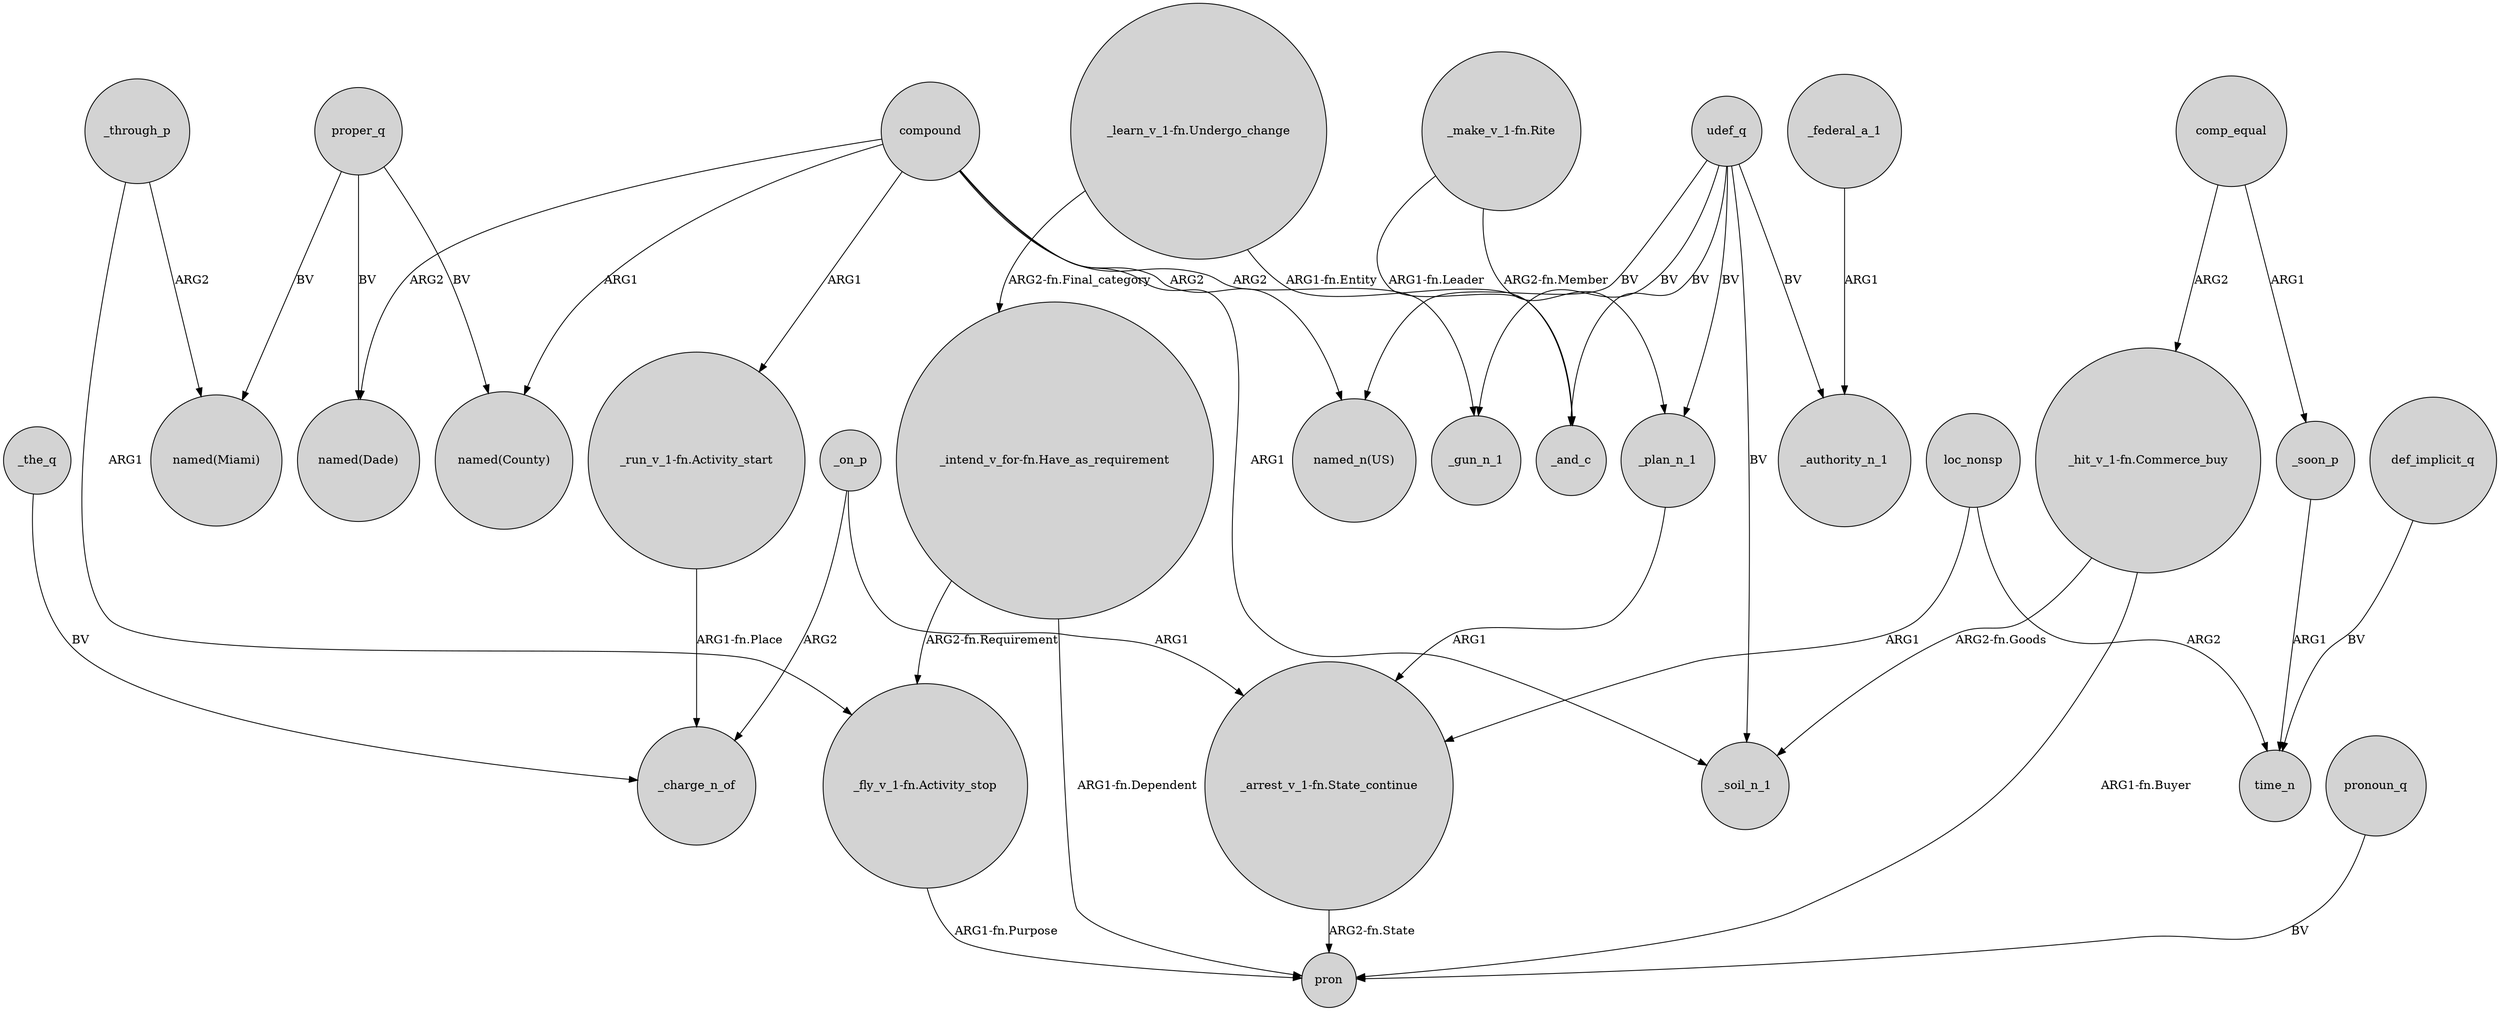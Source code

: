 digraph {
	node [shape=circle style=filled]
	proper_q -> "named(Miami)" [label=BV]
	"_hit_v_1-fn.Commerce_buy" -> pron [label="ARG1-fn.Buyer"]
	udef_q -> _authority_n_1 [label=BV]
	_federal_a_1 -> _authority_n_1 [label=ARG1]
	comp_equal -> "_hit_v_1-fn.Commerce_buy" [label=ARG2]
	_the_q -> _charge_n_of [label=BV]
	compound -> "_run_v_1-fn.Activity_start" [label=ARG1]
	_through_p -> "named(Miami)" [label=ARG2]
	_on_p -> _charge_n_of [label=ARG2]
	"_learn_v_1-fn.Undergo_change" -> "_intend_v_for-fn.Have_as_requirement" [label="ARG2-fn.Final_category"]
	_on_p -> "_arrest_v_1-fn.State_continue" [label=ARG1]
	loc_nonsp -> "_arrest_v_1-fn.State_continue" [label=ARG1]
	_plan_n_1 -> "_arrest_v_1-fn.State_continue" [label=ARG1]
	comp_equal -> _soon_p [label=ARG1]
	compound -> _soil_n_1 [label=ARG1]
	udef_q -> _soil_n_1 [label=BV]
	"_learn_v_1-fn.Undergo_change" -> _and_c [label="ARG1-fn.Entity"]
	"_intend_v_for-fn.Have_as_requirement" -> pron [label="ARG1-fn.Dependent"]
	udef_q -> _and_c [label=BV]
	"_make_v_1-fn.Rite" -> _and_c [label="ARG1-fn.Leader"]
	"_fly_v_1-fn.Activity_stop" -> pron [label="ARG1-fn.Purpose"]
	pronoun_q -> pron [label=BV]
	_soon_p -> time_n [label=ARG1]
	_through_p -> "_fly_v_1-fn.Activity_stop" [label=ARG1]
	proper_q -> "named(Dade)" [label=BV]
	"_arrest_v_1-fn.State_continue" -> pron [label="ARG2-fn.State"]
	"_intend_v_for-fn.Have_as_requirement" -> "_fly_v_1-fn.Activity_stop" [label="ARG2-fn.Requirement"]
	"_run_v_1-fn.Activity_start" -> _charge_n_of [label="ARG1-fn.Place"]
	"_make_v_1-fn.Rite" -> _plan_n_1 [label="ARG2-fn.Member"]
	compound -> "named(Dade)" [label=ARG2]
	"_hit_v_1-fn.Commerce_buy" -> _soil_n_1 [label="ARG2-fn.Goods"]
	compound -> "named(County)" [label=ARG1]
	loc_nonsp -> time_n [label=ARG2]
	compound -> _gun_n_1 [label=ARG2]
	proper_q -> "named(County)" [label=BV]
	compound -> "named_n(US)" [label=ARG2]
	udef_q -> _gun_n_1 [label=BV]
	udef_q -> _plan_n_1 [label=BV]
	udef_q -> "named_n(US)" [label=BV]
	def_implicit_q -> time_n [label=BV]
}
